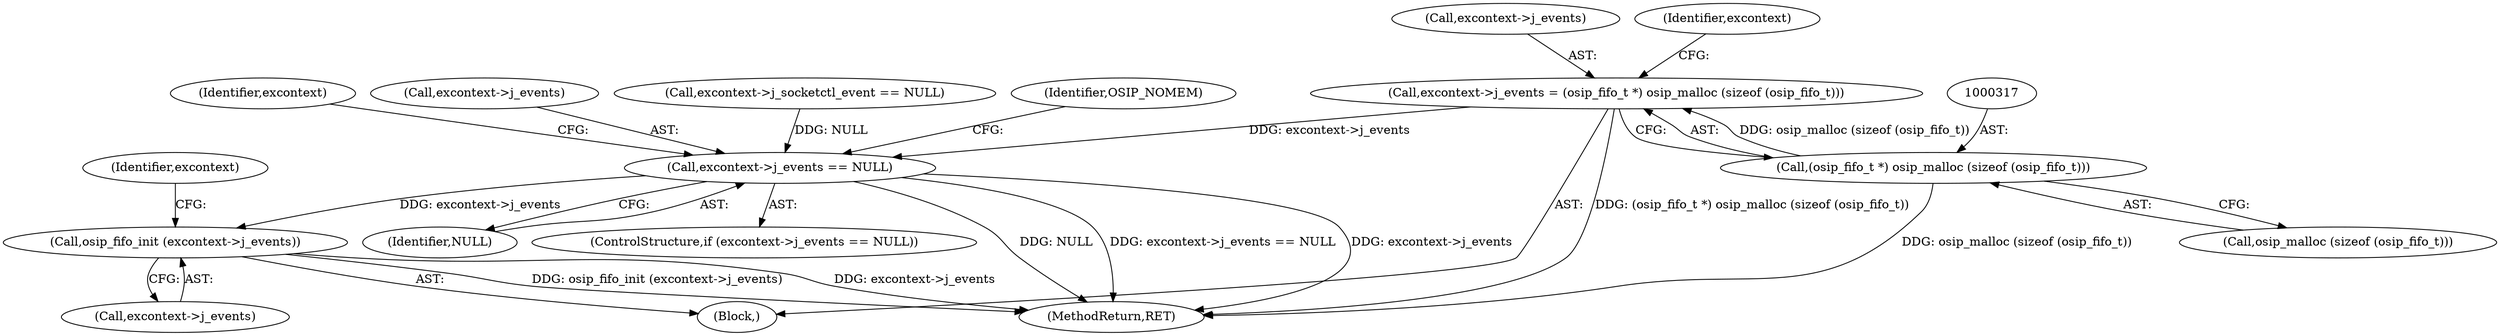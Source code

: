 digraph "0_savannah_2549e421c14aff886629b8482c14af800f411070@pointer" {
"1000312" [label="(Call,excontext->j_events = (osip_fifo_t *) osip_malloc (sizeof (osip_fifo_t)))"];
"1000316" [label="(Call,(osip_fifo_t *) osip_malloc (sizeof (osip_fifo_t)))"];
"1000322" [label="(Call,excontext->j_events == NULL)"];
"1000329" [label="(Call,osip_fifo_init (excontext->j_events))"];
"1000326" [label="(Identifier,NULL)"];
"1000313" [label="(Call,excontext->j_events)"];
"1000329" [label="(Call,osip_fifo_init (excontext->j_events))"];
"1000323" [label="(Call,excontext->j_events)"];
"1000330" [label="(Call,excontext->j_events)"];
"1000316" [label="(Call,(osip_fifo_t *) osip_malloc (sizeof (osip_fifo_t)))"];
"1000321" [label="(ControlStructure,if (excontext->j_events == NULL))"];
"1000305" [label="(Call,excontext->j_socketctl_event == NULL)"];
"1000322" [label="(Call,excontext->j_events == NULL)"];
"1000328" [label="(Identifier,OSIP_NOMEM)"];
"1000106" [label="(Block,)"];
"1000389" [label="(MethodReturn,RET)"];
"1000335" [label="(Identifier,excontext)"];
"1000331" [label="(Identifier,excontext)"];
"1000324" [label="(Identifier,excontext)"];
"1000318" [label="(Call,osip_malloc (sizeof (osip_fifo_t)))"];
"1000312" [label="(Call,excontext->j_events = (osip_fifo_t *) osip_malloc (sizeof (osip_fifo_t)))"];
"1000312" -> "1000106"  [label="AST: "];
"1000312" -> "1000316"  [label="CFG: "];
"1000313" -> "1000312"  [label="AST: "];
"1000316" -> "1000312"  [label="AST: "];
"1000324" -> "1000312"  [label="CFG: "];
"1000312" -> "1000389"  [label="DDG: (osip_fifo_t *) osip_malloc (sizeof (osip_fifo_t))"];
"1000316" -> "1000312"  [label="DDG: osip_malloc (sizeof (osip_fifo_t))"];
"1000312" -> "1000322"  [label="DDG: excontext->j_events"];
"1000316" -> "1000318"  [label="CFG: "];
"1000317" -> "1000316"  [label="AST: "];
"1000318" -> "1000316"  [label="AST: "];
"1000316" -> "1000389"  [label="DDG: osip_malloc (sizeof (osip_fifo_t))"];
"1000322" -> "1000321"  [label="AST: "];
"1000322" -> "1000326"  [label="CFG: "];
"1000323" -> "1000322"  [label="AST: "];
"1000326" -> "1000322"  [label="AST: "];
"1000328" -> "1000322"  [label="CFG: "];
"1000331" -> "1000322"  [label="CFG: "];
"1000322" -> "1000389"  [label="DDG: NULL"];
"1000322" -> "1000389"  [label="DDG: excontext->j_events == NULL"];
"1000322" -> "1000389"  [label="DDG: excontext->j_events"];
"1000305" -> "1000322"  [label="DDG: NULL"];
"1000322" -> "1000329"  [label="DDG: excontext->j_events"];
"1000329" -> "1000106"  [label="AST: "];
"1000329" -> "1000330"  [label="CFG: "];
"1000330" -> "1000329"  [label="AST: "];
"1000335" -> "1000329"  [label="CFG: "];
"1000329" -> "1000389"  [label="DDG: osip_fifo_init (excontext->j_events)"];
"1000329" -> "1000389"  [label="DDG: excontext->j_events"];
}
